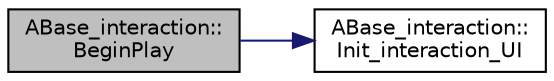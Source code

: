 digraph "ABase_interaction::BeginPlay"
{
 // LATEX_PDF_SIZE
  edge [fontname="Helvetica",fontsize="10",labelfontname="Helvetica",labelfontsize="10"];
  node [fontname="Helvetica",fontsize="10",shape=record];
  rankdir="LR";
  Node1 [label="ABase_interaction::\lBeginPlay",height=0.2,width=0.4,color="black", fillcolor="grey75", style="filled", fontcolor="black",tooltip=" "];
  Node1 -> Node2 [color="midnightblue",fontsize="10",style="solid",fontname="Helvetica"];
  Node2 [label="ABase_interaction::\lInit_interaction_UI",height=0.2,width=0.4,color="black", fillcolor="white", style="filled",URL="$class_a_base__interaction.html#a5d059d63a21dd1c54ba7d28778744e29",tooltip="상호작용 UI 초기화"];
}
